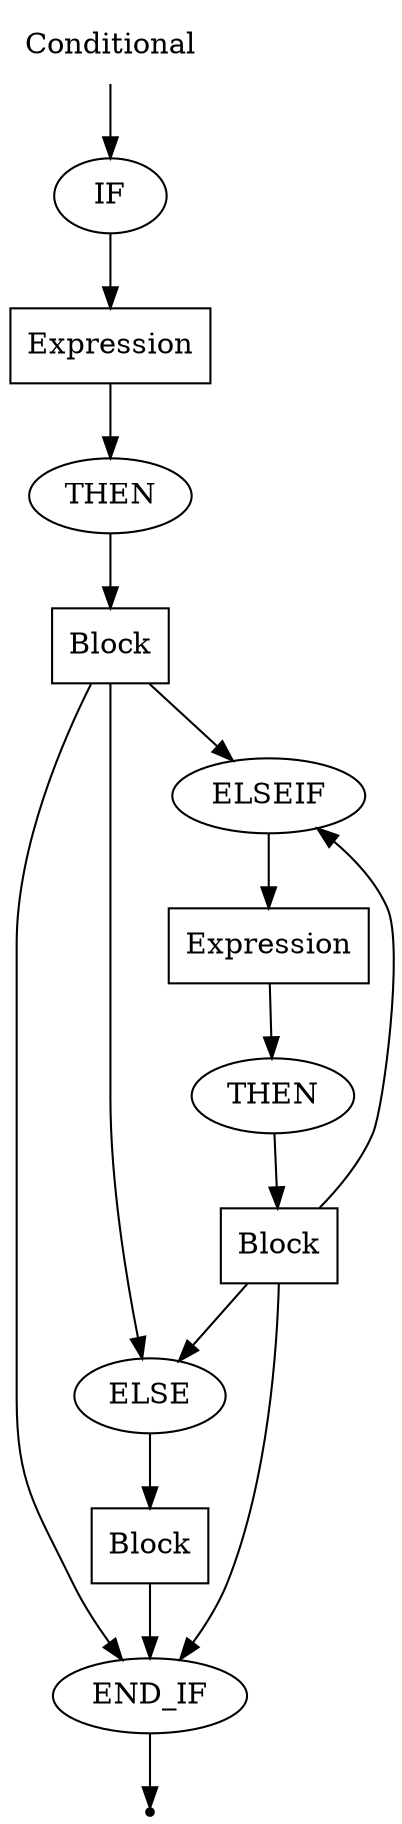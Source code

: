 digraph Conditional {
  start [label="Conditional" shape=plaintext];
  A [label="IF" shape=oval];
  B [label="Expression" shape=box];
  C [label="THEN" shape=oval];
  D [label="Block" shape=box];
  F [label="END_IF" shape=oval];
  G [label="ELSE" shape=oval];
  H [label="Block" shape=box];
  I [label="ELSEIF" shape=oval];
  J [label="Expression" shape=box];
  K [label="THEN" shape=oval];
  L [label="Block" shape=box];
  end [label="" shape=point];
  start -> A;
  A -> B;
  B -> C;
  C -> D;
  D -> I;
  D -> G;
  D -> F;
  G -> H;
  H -> F;
  I -> J;
  J -> K;
  K -> L;
  L -> I;
  L -> G;
  L -> F;
  F -> end;
}